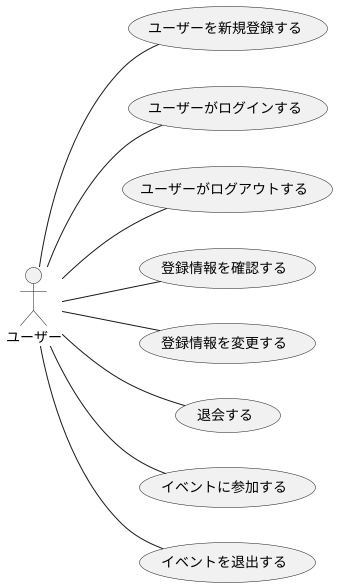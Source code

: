 @startuml user_usecase(1)

left to right direction
actor ユーザー

ユーザー -- (ユーザーを新規登録する)
ユーザー -- (ユーザーがログインする)
ユーザー -- (ユーザーがログアウトする)
ユーザー -- (登録情報を確認する)
ユーザー -- (登録情報を変更する)
ユーザー -- (退会する)
ユーザー -- (イベントに参加する)
ユーザー -- (イベントを退出する)


@enduml
